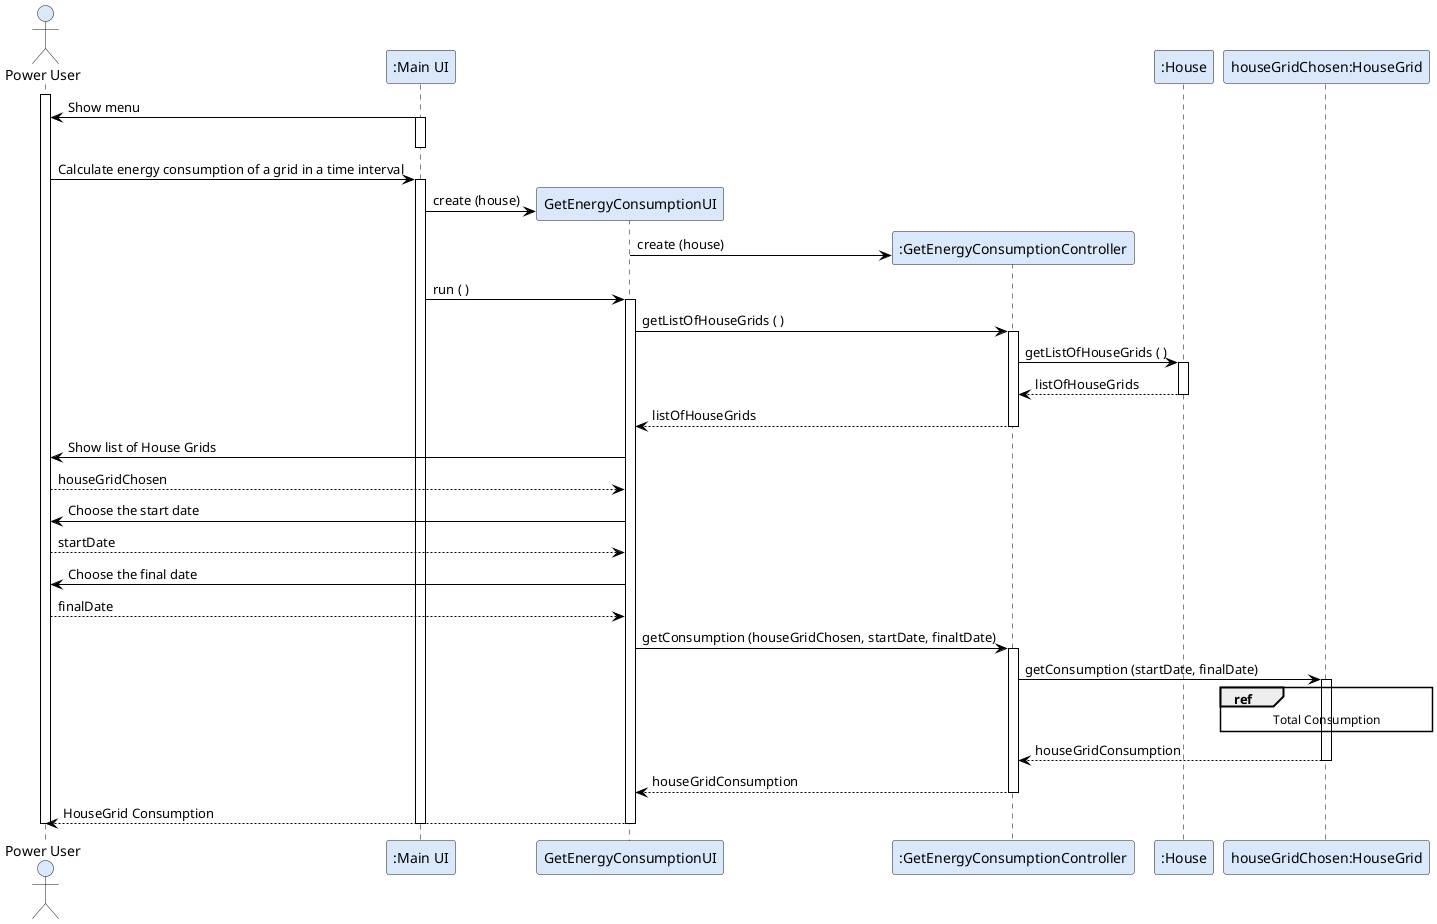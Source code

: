 @startuml
actor "Power User" as P #DAE8FC
participant ":Main UI" as M #DAE8FC
participant "GetEnergyConsumptionUI" as U #DAE8FC
participant ":GetEnergyConsumptionController" as C #DAE8FC
participant ":House" as H #DAE8FC
participant "houseGridChosen:HouseGrid" as HG #DAE8FC

skinparam actor {
	BorderColor 6C8EBF
}

skinparam participant {
	BorderColor 6C8EBF
}

skinparam shadowing false

skinparam sequence {
	ArrowColor BLACK
	ActorBorderColor DeepSkyBlue
	LifeLineBorderColor BLACK
}

activate P

M -> P: Show menu
activate M
deactivate M
P -> M: Calculate energy consumption of a grid in a time interval
activate M
create U
M -> U : create (house)

create C
U -> C : create (house)
M -> U: run ( )
activate U
U -> C: getListOfHouseGrids ( )
activate C
C -> H: getListOfHouseGrids ( )
activate H
H --> C: listOfHouseGrids
deactivate H
C--> U: listOfHouseGrids
deactivate C
U -> P: Show list of House Grids
P-->U: houseGridChosen
U -> P: Choose the start date
P-->U: startDate
U -> P: Choose the final date
P-->U: finalDate
U->C: getConsumption (houseGridChosen, startDate, finaltDate)
activate C

C -> HG: getConsumption (startDate, finalDate)
activate HG
ref over HG: Total Consumption


HG --> C: houseGridConsumption
deactivate HG
C --> U: houseGridConsumption
deactivate C
U --> P: HouseGrid Consumption
deactivate U
deactivate M
deactivate P
@enduml